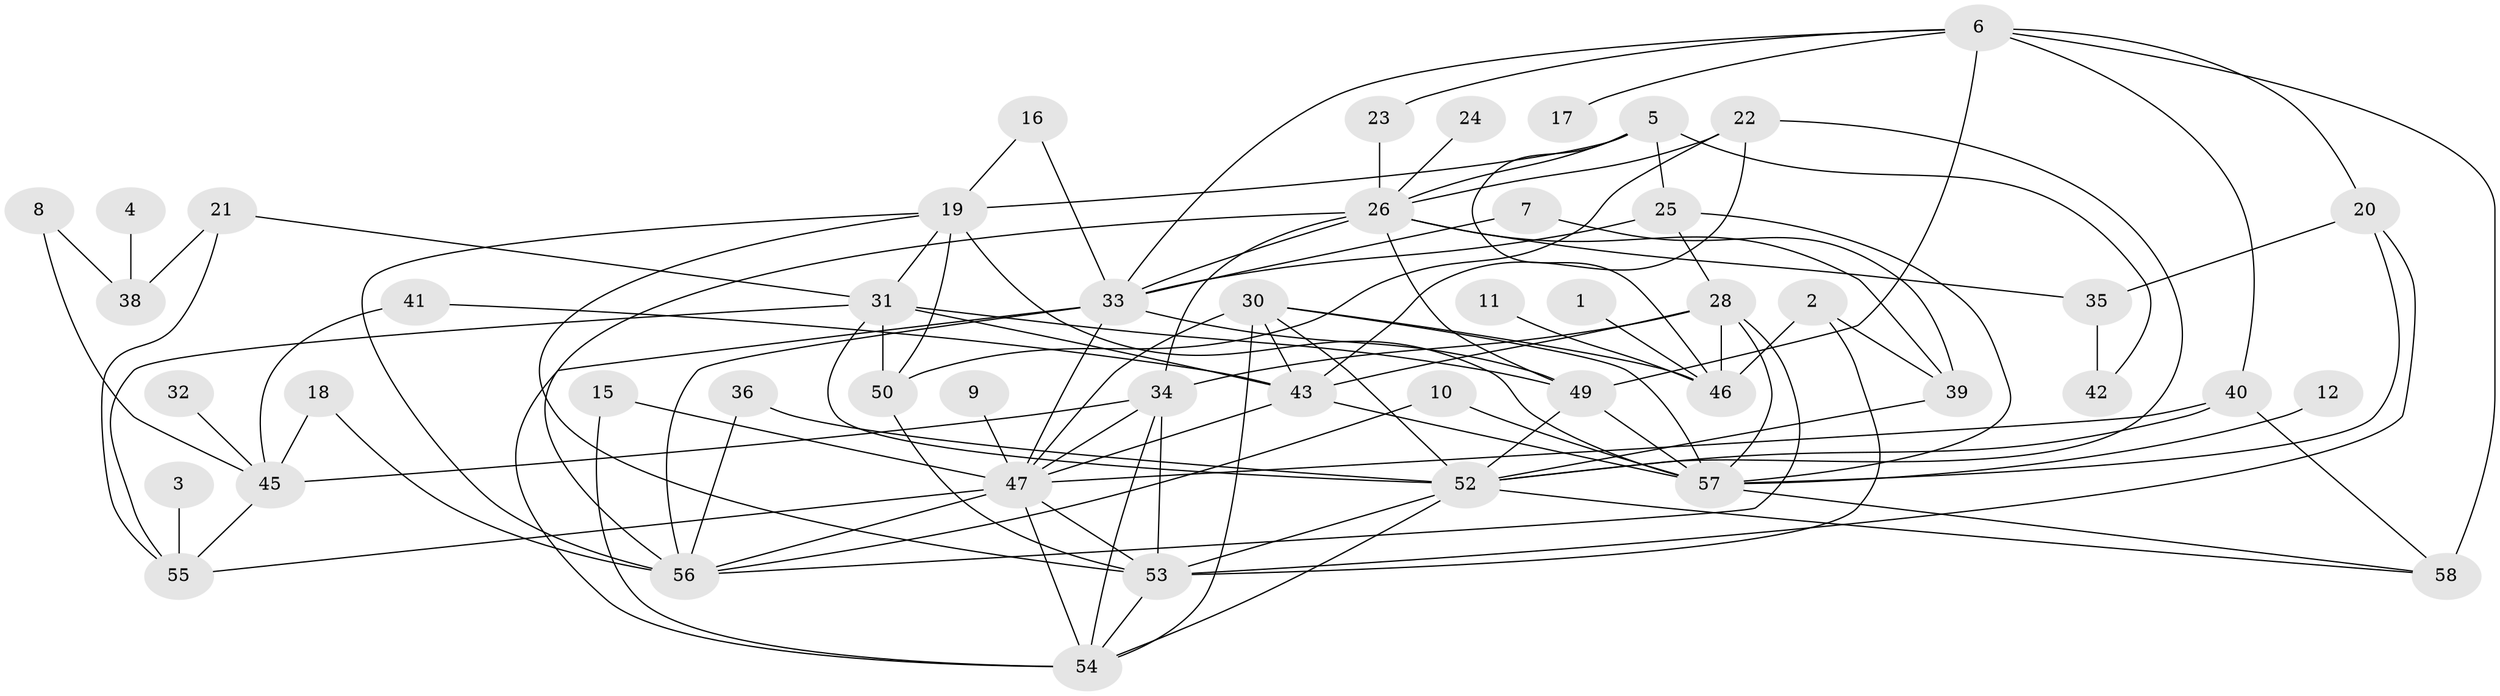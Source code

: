 // original degree distribution, {7: 0.034482758620689655, 3: 0.19827586206896552, 2: 0.1896551724137931, 1: 0.14655172413793102, 4: 0.19827586206896552, 6: 0.0603448275862069, 5: 0.09482758620689655, 0: 0.06896551724137931, 9: 0.008620689655172414}
// Generated by graph-tools (version 1.1) at 2025/25/03/09/25 03:25:19]
// undirected, 50 vertices, 108 edges
graph export_dot {
graph [start="1"]
  node [color=gray90,style=filled];
  1;
  2;
  3;
  4;
  5;
  6;
  7;
  8;
  9;
  10;
  11;
  12;
  15;
  16;
  17;
  18;
  19;
  20;
  21;
  22;
  23;
  24;
  25;
  26;
  28;
  30;
  31;
  32;
  33;
  34;
  35;
  36;
  38;
  39;
  40;
  41;
  42;
  43;
  45;
  46;
  47;
  49;
  50;
  52;
  53;
  54;
  55;
  56;
  57;
  58;
  1 -- 46 [weight=1.0];
  2 -- 39 [weight=1.0];
  2 -- 46 [weight=1.0];
  2 -- 53 [weight=1.0];
  3 -- 55 [weight=1.0];
  4 -- 38 [weight=1.0];
  5 -- 19 [weight=1.0];
  5 -- 25 [weight=1.0];
  5 -- 26 [weight=1.0];
  5 -- 42 [weight=1.0];
  5 -- 46 [weight=1.0];
  6 -- 17 [weight=1.0];
  6 -- 20 [weight=1.0];
  6 -- 23 [weight=1.0];
  6 -- 33 [weight=2.0];
  6 -- 40 [weight=1.0];
  6 -- 49 [weight=1.0];
  6 -- 58 [weight=2.0];
  7 -- 33 [weight=1.0];
  7 -- 39 [weight=1.0];
  8 -- 38 [weight=1.0];
  8 -- 45 [weight=1.0];
  9 -- 47 [weight=1.0];
  10 -- 56 [weight=1.0];
  10 -- 57 [weight=1.0];
  11 -- 46 [weight=1.0];
  12 -- 57 [weight=1.0];
  15 -- 47 [weight=1.0];
  15 -- 54 [weight=2.0];
  16 -- 19 [weight=1.0];
  16 -- 33 [weight=1.0];
  18 -- 45 [weight=1.0];
  18 -- 56 [weight=1.0];
  19 -- 31 [weight=1.0];
  19 -- 50 [weight=1.0];
  19 -- 53 [weight=1.0];
  19 -- 56 [weight=1.0];
  19 -- 57 [weight=1.0];
  20 -- 35 [weight=1.0];
  20 -- 53 [weight=1.0];
  20 -- 57 [weight=1.0];
  21 -- 31 [weight=1.0];
  21 -- 38 [weight=2.0];
  21 -- 55 [weight=1.0];
  22 -- 26 [weight=1.0];
  22 -- 43 [weight=1.0];
  22 -- 50 [weight=1.0];
  22 -- 52 [weight=2.0];
  23 -- 26 [weight=1.0];
  24 -- 26 [weight=1.0];
  25 -- 28 [weight=1.0];
  25 -- 33 [weight=1.0];
  25 -- 57 [weight=2.0];
  26 -- 33 [weight=1.0];
  26 -- 34 [weight=1.0];
  26 -- 35 [weight=1.0];
  26 -- 39 [weight=1.0];
  26 -- 49 [weight=1.0];
  26 -- 56 [weight=1.0];
  28 -- 34 [weight=1.0];
  28 -- 43 [weight=1.0];
  28 -- 46 [weight=1.0];
  28 -- 56 [weight=1.0];
  28 -- 57 [weight=1.0];
  30 -- 43 [weight=1.0];
  30 -- 46 [weight=1.0];
  30 -- 47 [weight=1.0];
  30 -- 52 [weight=1.0];
  30 -- 54 [weight=1.0];
  30 -- 57 [weight=1.0];
  31 -- 43 [weight=1.0];
  31 -- 49 [weight=1.0];
  31 -- 50 [weight=2.0];
  31 -- 52 [weight=1.0];
  31 -- 55 [weight=1.0];
  32 -- 45 [weight=1.0];
  33 -- 47 [weight=1.0];
  33 -- 49 [weight=1.0];
  33 -- 54 [weight=2.0];
  33 -- 56 [weight=2.0];
  34 -- 45 [weight=1.0];
  34 -- 47 [weight=1.0];
  34 -- 53 [weight=1.0];
  34 -- 54 [weight=1.0];
  35 -- 42 [weight=1.0];
  36 -- 52 [weight=1.0];
  36 -- 56 [weight=1.0];
  39 -- 52 [weight=1.0];
  40 -- 47 [weight=1.0];
  40 -- 52 [weight=1.0];
  40 -- 58 [weight=1.0];
  41 -- 43 [weight=1.0];
  41 -- 45 [weight=1.0];
  43 -- 47 [weight=1.0];
  43 -- 57 [weight=1.0];
  45 -- 55 [weight=1.0];
  47 -- 53 [weight=1.0];
  47 -- 54 [weight=1.0];
  47 -- 55 [weight=1.0];
  47 -- 56 [weight=1.0];
  49 -- 52 [weight=1.0];
  49 -- 57 [weight=2.0];
  50 -- 53 [weight=1.0];
  52 -- 53 [weight=1.0];
  52 -- 54 [weight=2.0];
  52 -- 58 [weight=1.0];
  53 -- 54 [weight=2.0];
  57 -- 58 [weight=1.0];
}
